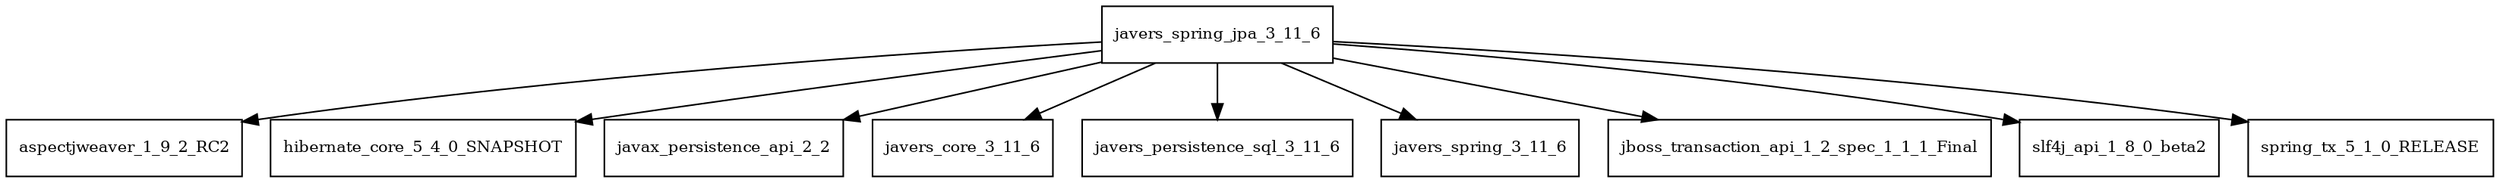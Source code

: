 digraph javers_spring_jpa_3_11_6_dependencies {
  node [shape = box, fontsize=10.0];
  javers_spring_jpa_3_11_6 -> aspectjweaver_1_9_2_RC2;
  javers_spring_jpa_3_11_6 -> hibernate_core_5_4_0_SNAPSHOT;
  javers_spring_jpa_3_11_6 -> javax_persistence_api_2_2;
  javers_spring_jpa_3_11_6 -> javers_core_3_11_6;
  javers_spring_jpa_3_11_6 -> javers_persistence_sql_3_11_6;
  javers_spring_jpa_3_11_6 -> javers_spring_3_11_6;
  javers_spring_jpa_3_11_6 -> jboss_transaction_api_1_2_spec_1_1_1_Final;
  javers_spring_jpa_3_11_6 -> slf4j_api_1_8_0_beta2;
  javers_spring_jpa_3_11_6 -> spring_tx_5_1_0_RELEASE;
}

